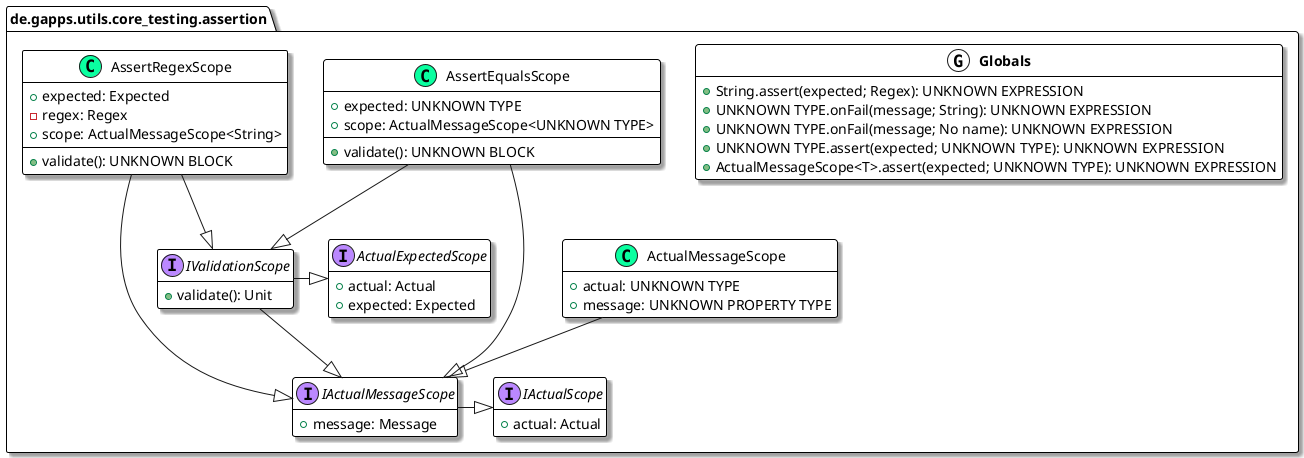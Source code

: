 @startuml

set namespaceSeparator none
hide empty members
skinparam ArrowThickness 1
skinparam Class {
    BorderColor #000000
    BorderThickness 1
    BackgroundColor #FFFFFF
}
skinparam Package {
    BorderColor #000000
    BorderThickness 1
    BackgroundColor #FFFFFF
}
skinparam Shadowing true

hide stereotype
namespace de.gapps.utils.core_testing.assertion <<Package>> {

	class  "**Globals**" as de.gapps.utils.core_testing.assertion.**Globals**  << (G, #FFFFFF) >>  {
		+String.assert(expected; Regex): UNKNOWN EXPRESSION
		+UNKNOWN TYPE.onFail(message; String): UNKNOWN EXPRESSION
		+UNKNOWN TYPE.onFail(message; No name): UNKNOWN EXPRESSION
		+UNKNOWN TYPE.assert(expected; UNKNOWN TYPE): UNKNOWN EXPRESSION
		+ActualMessageScope<T>.assert(expected; UNKNOWN TYPE): UNKNOWN EXPRESSION
	}

	interface  "IValidationScope" as de.gapps.utils.core_testing.assertion.IValidationScope << (I, #BB88FF) >> {
		+validate(): Unit
	}

	class  "ActualMessageScope" as de.gapps.utils.core_testing.assertion.ActualMessageScope << (C, #0AFFA0) >> {
		+actual: UNKNOWN TYPE
		+message: UNKNOWN PROPERTY TYPE
	}

	interface  "IActualScope" as de.gapps.utils.core_testing.assertion.IActualScope << (I, #BB88FF) >> {
		+actual: Actual
	}

	interface  "IActualMessageScope" as de.gapps.utils.core_testing.assertion.IActualMessageScope << (I, #BB88FF) >> {
		+message: Message
	}

	class  "AssertEqualsScope" as de.gapps.utils.core_testing.assertion.AssertEqualsScope << (C, #0AFFA0) >> {
		+expected: UNKNOWN TYPE
		+scope: ActualMessageScope<UNKNOWN TYPE>
		+validate(): UNKNOWN BLOCK
	}

	class  "AssertRegexScope" as de.gapps.utils.core_testing.assertion.AssertRegexScope << (C, #0AFFA0) >> {
		+expected: Expected
		-regex: Regex
		+scope: ActualMessageScope<String>
		+validate(): UNKNOWN BLOCK
	}

	interface  "ActualExpectedScope" as de.gapps.utils.core_testing.assertion.ActualExpectedScope << (I, #BB88FF) >> {
		+actual: Actual
		+expected: Expected
	}

}
de.gapps.utils.core_testing.assertion.ActualMessageScope --|> de.gapps.utils.core_testing.assertion.IActualMessageScope
de.gapps.utils.core_testing.assertion.IValidationScope -|> de.gapps.utils.core_testing.assertion.ActualExpectedScope
de.gapps.utils.core_testing.assertion.AssertEqualsScope --|> de.gapps.utils.core_testing.assertion.IActualMessageScope
de.gapps.utils.core_testing.assertion.IValidationScope --|> de.gapps.utils.core_testing.assertion.IActualMessageScope
de.gapps.utils.core_testing.assertion.IActualMessageScope -|> de.gapps.utils.core_testing.assertion.IActualScope
de.gapps.utils.core_testing.assertion.AssertRegexScope --|> de.gapps.utils.core_testing.assertion.IActualMessageScope
de.gapps.utils.core_testing.assertion.AssertEqualsScope --|> de.gapps.utils.core_testing.assertion.IValidationScope
de.gapps.utils.core_testing.assertion.AssertRegexScope --|> de.gapps.utils.core_testing.assertion.IValidationScope

@enduml